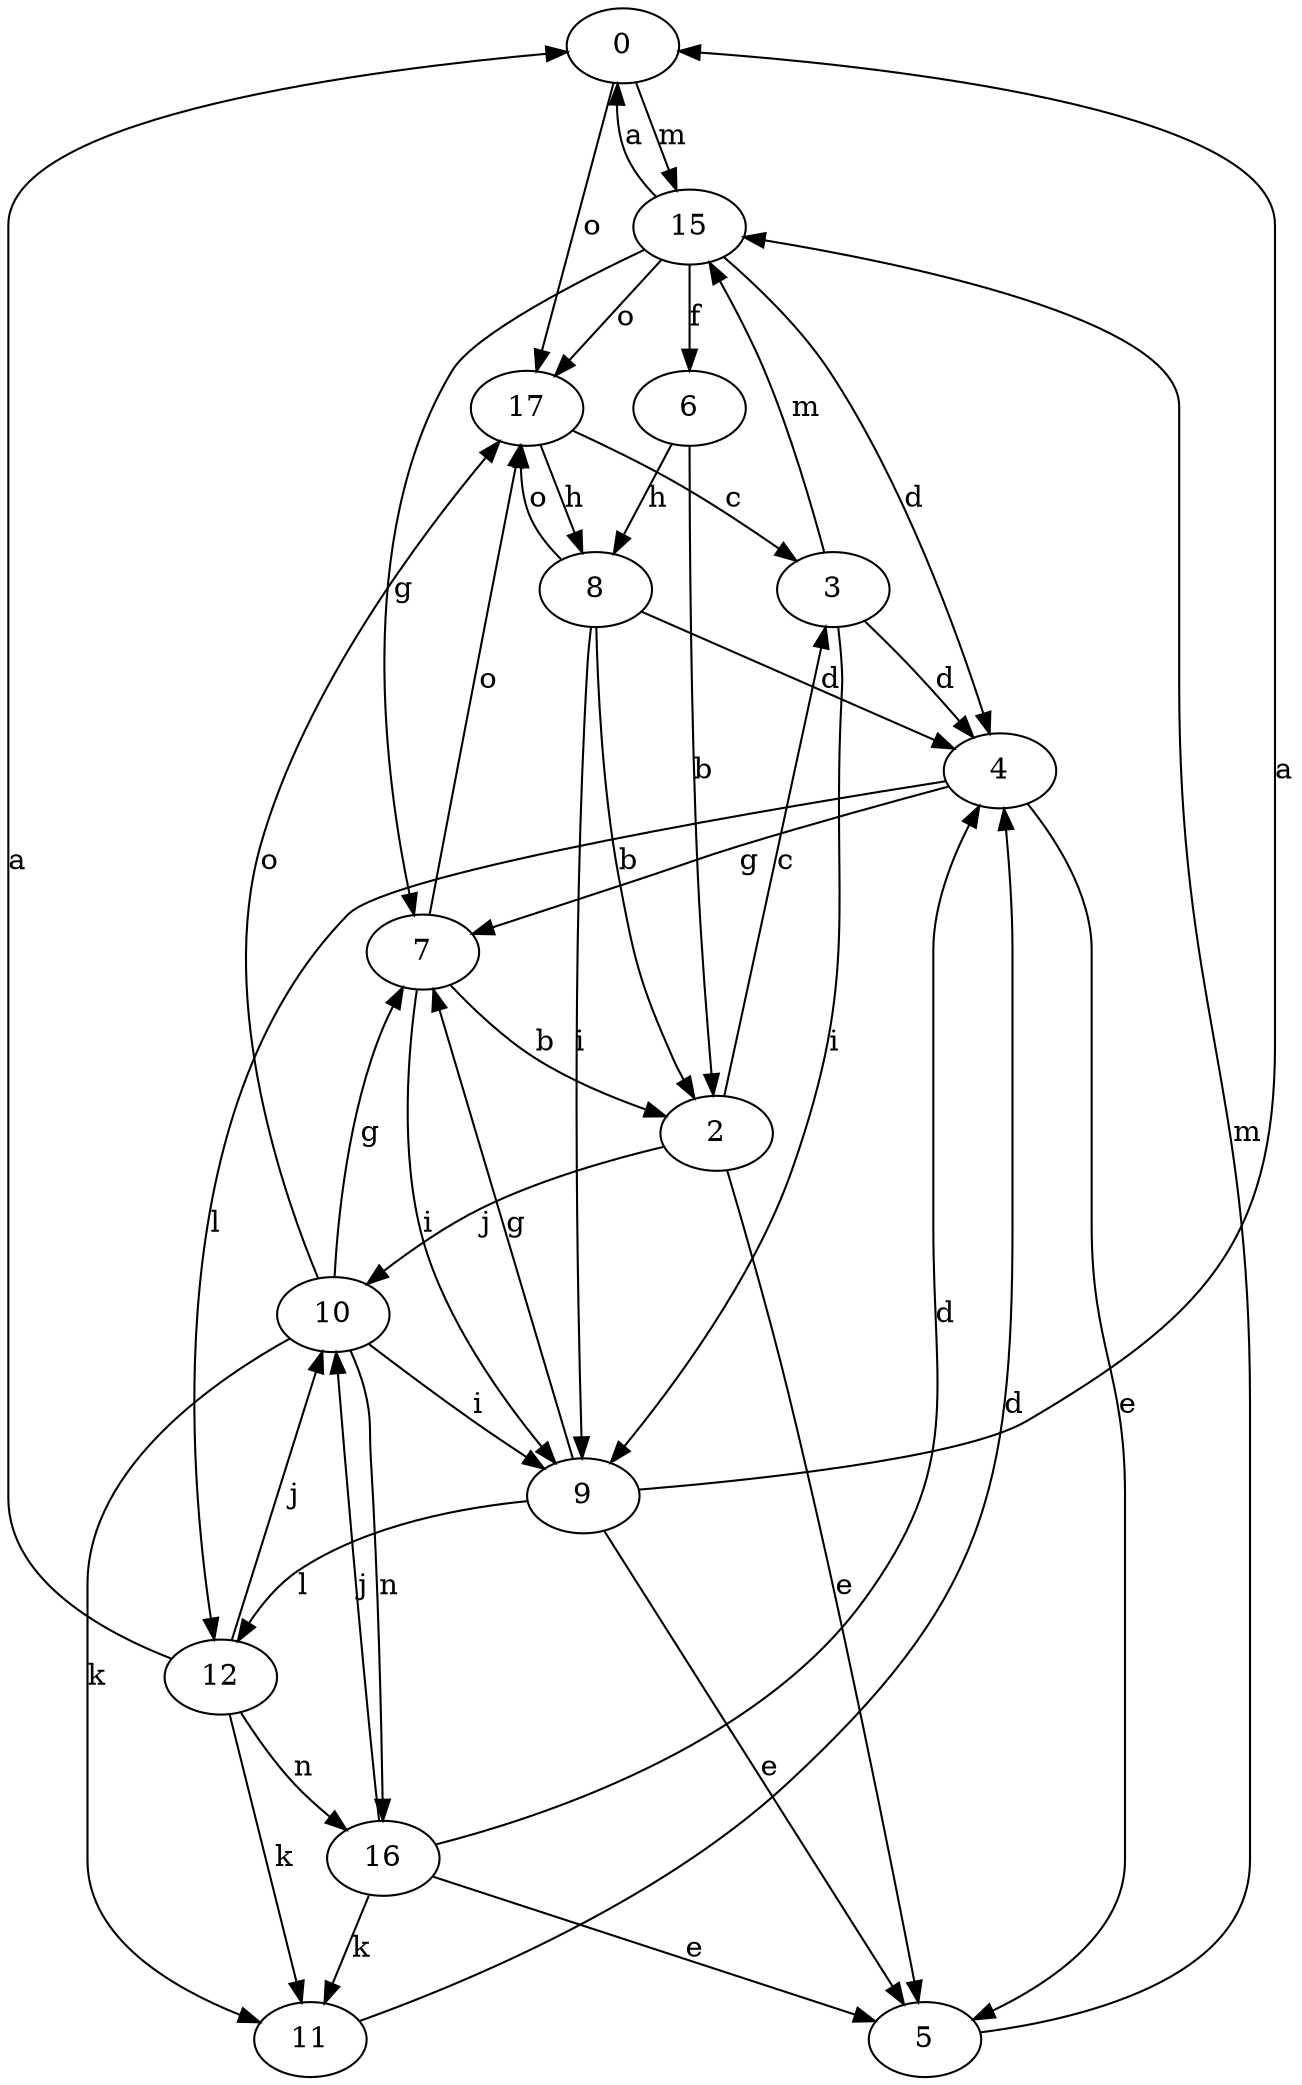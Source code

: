 strict digraph  {
0;
2;
3;
4;
5;
6;
7;
8;
9;
10;
11;
12;
15;
16;
17;
0 -> 15  [label=m];
0 -> 17  [label=o];
2 -> 3  [label=c];
2 -> 5  [label=e];
2 -> 10  [label=j];
3 -> 4  [label=d];
3 -> 9  [label=i];
3 -> 15  [label=m];
4 -> 5  [label=e];
4 -> 7  [label=g];
4 -> 12  [label=l];
5 -> 15  [label=m];
6 -> 2  [label=b];
6 -> 8  [label=h];
7 -> 2  [label=b];
7 -> 9  [label=i];
7 -> 17  [label=o];
8 -> 2  [label=b];
8 -> 4  [label=d];
8 -> 9  [label=i];
8 -> 17  [label=o];
9 -> 0  [label=a];
9 -> 5  [label=e];
9 -> 7  [label=g];
9 -> 12  [label=l];
10 -> 7  [label=g];
10 -> 9  [label=i];
10 -> 11  [label=k];
10 -> 16  [label=n];
10 -> 17  [label=o];
11 -> 4  [label=d];
12 -> 0  [label=a];
12 -> 10  [label=j];
12 -> 11  [label=k];
12 -> 16  [label=n];
15 -> 0  [label=a];
15 -> 4  [label=d];
15 -> 6  [label=f];
15 -> 7  [label=g];
15 -> 17  [label=o];
16 -> 4  [label=d];
16 -> 5  [label=e];
16 -> 10  [label=j];
16 -> 11  [label=k];
17 -> 3  [label=c];
17 -> 8  [label=h];
}
